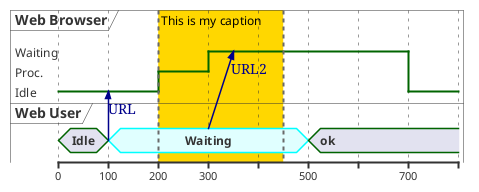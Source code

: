 @startuml
robust "Web Browser" as WB
concise "Web User" as WU

@0
WU is Idle
WB is Idle

@100
WU -> WB : URL
WU is Waiting #LightCyan;line:Aqua

@200
WB is Proc.

@300
WU -> WB@350 : URL2 
WB is Waiting

@+200
WU is ok

@+200
WB is Idle

highlight 200 to 450 #Gold;line:DimGrey : This is my caption
@enduml
